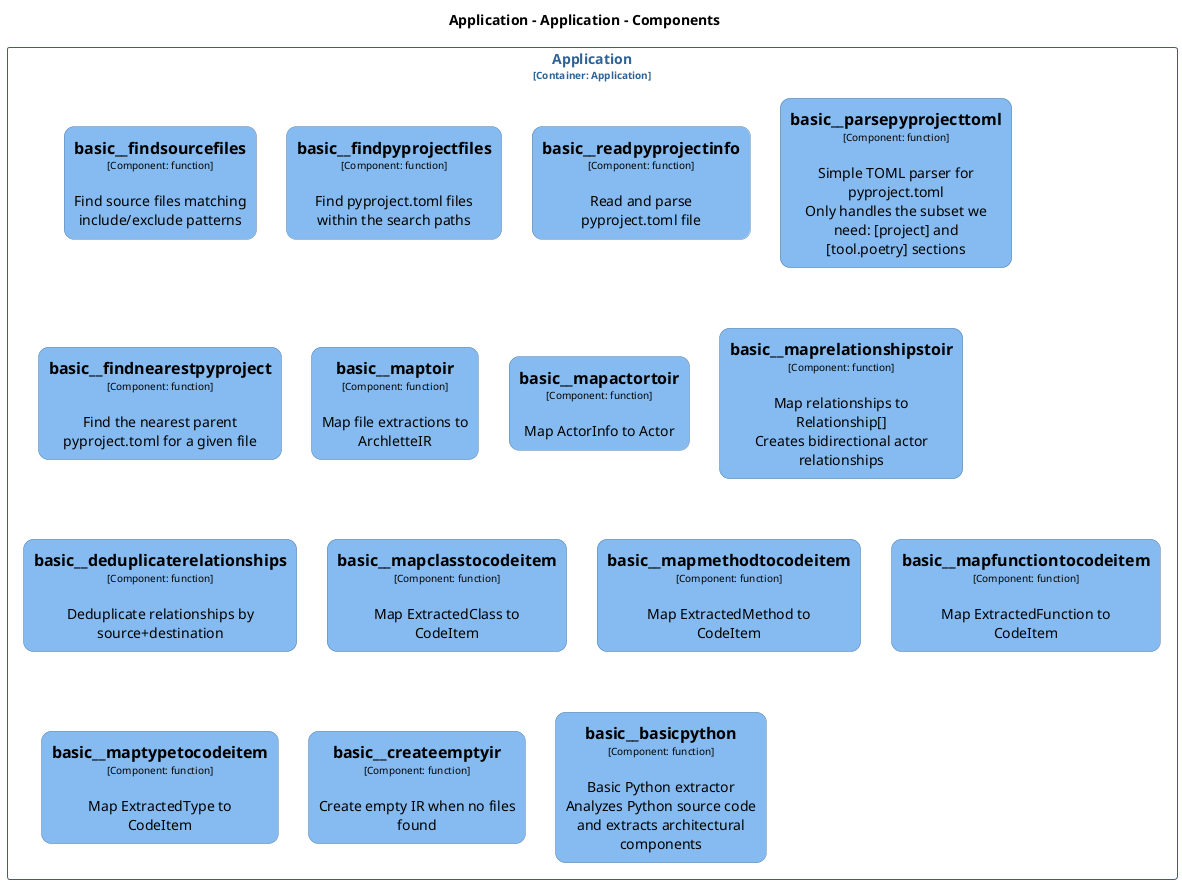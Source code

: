 @startuml
set separator none
title Application - Application - Components

top to bottom direction
skinparam ranksep 60
skinparam nodesep 30

skinparam {
  arrowFontSize 10
  defaultTextAlignment center
  wrapWidth 200
  maxMessageSize 100
  defaultFontName "Arial"
}

hide stereotype

skinparam rectangle<<Application.Application.basic__basicpython>> {
  BackgroundColor #85bbf0
  FontColor #000000
  BorderColor #5d82a8
  roundCorner 20
  shadowing false
}
skinparam rectangle<<Application.Application.basic__createemptyir>> {
  BackgroundColor #85bbf0
  FontColor #000000
  BorderColor #5d82a8
  roundCorner 20
  shadowing false
}
skinparam rectangle<<Application.Application.basic__deduplicaterelationships>> {
  BackgroundColor #85bbf0
  FontColor #000000
  BorderColor #5d82a8
  roundCorner 20
  shadowing false
}
skinparam rectangle<<Application.Application.basic__findnearestpyproject>> {
  BackgroundColor #85bbf0
  FontColor #000000
  BorderColor #5d82a8
  roundCorner 20
  shadowing false
}
skinparam rectangle<<Application.Application.basic__findpyprojectfiles>> {
  BackgroundColor #85bbf0
  FontColor #000000
  BorderColor #5d82a8
  roundCorner 20
  shadowing false
}
skinparam rectangle<<Application.Application.basic__findsourcefiles>> {
  BackgroundColor #85bbf0
  FontColor #000000
  BorderColor #5d82a8
  roundCorner 20
  shadowing false
}
skinparam rectangle<<Application.Application.basic__mapactortoir>> {
  BackgroundColor #85bbf0
  FontColor #000000
  BorderColor #5d82a8
  roundCorner 20
  shadowing false
}
skinparam rectangle<<Application.Application.basic__mapclasstocodeitem>> {
  BackgroundColor #85bbf0
  FontColor #000000
  BorderColor #5d82a8
  roundCorner 20
  shadowing false
}
skinparam rectangle<<Application.Application.basic__mapfunctiontocodeitem>> {
  BackgroundColor #85bbf0
  FontColor #000000
  BorderColor #5d82a8
  roundCorner 20
  shadowing false
}
skinparam rectangle<<Application.Application.basic__mapmethodtocodeitem>> {
  BackgroundColor #85bbf0
  FontColor #000000
  BorderColor #5d82a8
  roundCorner 20
  shadowing false
}
skinparam rectangle<<Application.Application.basic__maprelationshipstoir>> {
  BackgroundColor #85bbf0
  FontColor #000000
  BorderColor #5d82a8
  roundCorner 20
  shadowing false
}
skinparam rectangle<<Application.Application.basic__maptoir>> {
  BackgroundColor #85bbf0
  FontColor #000000
  BorderColor #5d82a8
  roundCorner 20
  shadowing false
}
skinparam rectangle<<Application.Application.basic__maptypetocodeitem>> {
  BackgroundColor #85bbf0
  FontColor #000000
  BorderColor #5d82a8
  roundCorner 20
  shadowing false
}
skinparam rectangle<<Application.Application.basic__parsepyprojecttoml>> {
  BackgroundColor #85bbf0
  FontColor #000000
  BorderColor #5d82a8
  roundCorner 20
  shadowing false
}
skinparam rectangle<<Application.Application.basic__readpyprojectinfo>> {
  BackgroundColor #85bbf0
  FontColor #000000
  BorderColor #5d82a8
  roundCorner 20
  shadowing false
}
skinparam rectangle<<Application.Application>> {
  BorderColor #2e6295
  FontColor #2e6295
  shadowing false
}

rectangle "Application\n<size:10>[Container: Application]</size>" <<Application.Application>> {
  rectangle "==basic__findsourcefiles\n<size:10>[Component: function]</size>\n\nFind source files matching include/exclude patterns" <<Application.Application.basic__findsourcefiles>> as Application.Application.basic__findsourcefiles
  rectangle "==basic__findpyprojectfiles\n<size:10>[Component: function]</size>\n\nFind pyproject.toml files within the search paths" <<Application.Application.basic__findpyprojectfiles>> as Application.Application.basic__findpyprojectfiles
  rectangle "==basic__readpyprojectinfo\n<size:10>[Component: function]</size>\n\nRead and parse pyproject.toml file" <<Application.Application.basic__readpyprojectinfo>> as Application.Application.basic__readpyprojectinfo
  rectangle "==basic__parsepyprojecttoml\n<size:10>[Component: function]</size>\n\nSimple TOML parser for pyproject.toml\nOnly handles the subset we need: [project] and [tool.poetry] sections" <<Application.Application.basic__parsepyprojecttoml>> as Application.Application.basic__parsepyprojecttoml
  rectangle "==basic__findnearestpyproject\n<size:10>[Component: function]</size>\n\nFind the nearest parent pyproject.toml for a given file" <<Application.Application.basic__findnearestpyproject>> as Application.Application.basic__findnearestpyproject
  rectangle "==basic__maptoir\n<size:10>[Component: function]</size>\n\nMap file extractions to ArchletteIR" <<Application.Application.basic__maptoir>> as Application.Application.basic__maptoir
  rectangle "==basic__mapactortoir\n<size:10>[Component: function]</size>\n\nMap ActorInfo to Actor" <<Application.Application.basic__mapactortoir>> as Application.Application.basic__mapactortoir
  rectangle "==basic__maprelationshipstoir\n<size:10>[Component: function]</size>\n\nMap relationships to Relationship[]\nCreates bidirectional actor relationships" <<Application.Application.basic__maprelationshipstoir>> as Application.Application.basic__maprelationshipstoir
  rectangle "==basic__deduplicaterelationships\n<size:10>[Component: function]</size>\n\nDeduplicate relationships by source+destination" <<Application.Application.basic__deduplicaterelationships>> as Application.Application.basic__deduplicaterelationships
  rectangle "==basic__mapclasstocodeitem\n<size:10>[Component: function]</size>\n\nMap ExtractedClass to CodeItem" <<Application.Application.basic__mapclasstocodeitem>> as Application.Application.basic__mapclasstocodeitem
  rectangle "==basic__mapmethodtocodeitem\n<size:10>[Component: function]</size>\n\nMap ExtractedMethod to CodeItem" <<Application.Application.basic__mapmethodtocodeitem>> as Application.Application.basic__mapmethodtocodeitem
  rectangle "==basic__mapfunctiontocodeitem\n<size:10>[Component: function]</size>\n\nMap ExtractedFunction to CodeItem" <<Application.Application.basic__mapfunctiontocodeitem>> as Application.Application.basic__mapfunctiontocodeitem
  rectangle "==basic__maptypetocodeitem\n<size:10>[Component: function]</size>\n\nMap ExtractedType to CodeItem" <<Application.Application.basic__maptypetocodeitem>> as Application.Application.basic__maptypetocodeitem
  rectangle "==basic__createemptyir\n<size:10>[Component: function]</size>\n\nCreate empty IR when no files found" <<Application.Application.basic__createemptyir>> as Application.Application.basic__createemptyir
  rectangle "==basic__basicpython\n<size:10>[Component: function]</size>\n\nBasic Python extractor\nAnalyzes Python source code and extracts architectural components" <<Application.Application.basic__basicpython>> as Application.Application.basic__basicpython
}

@enduml